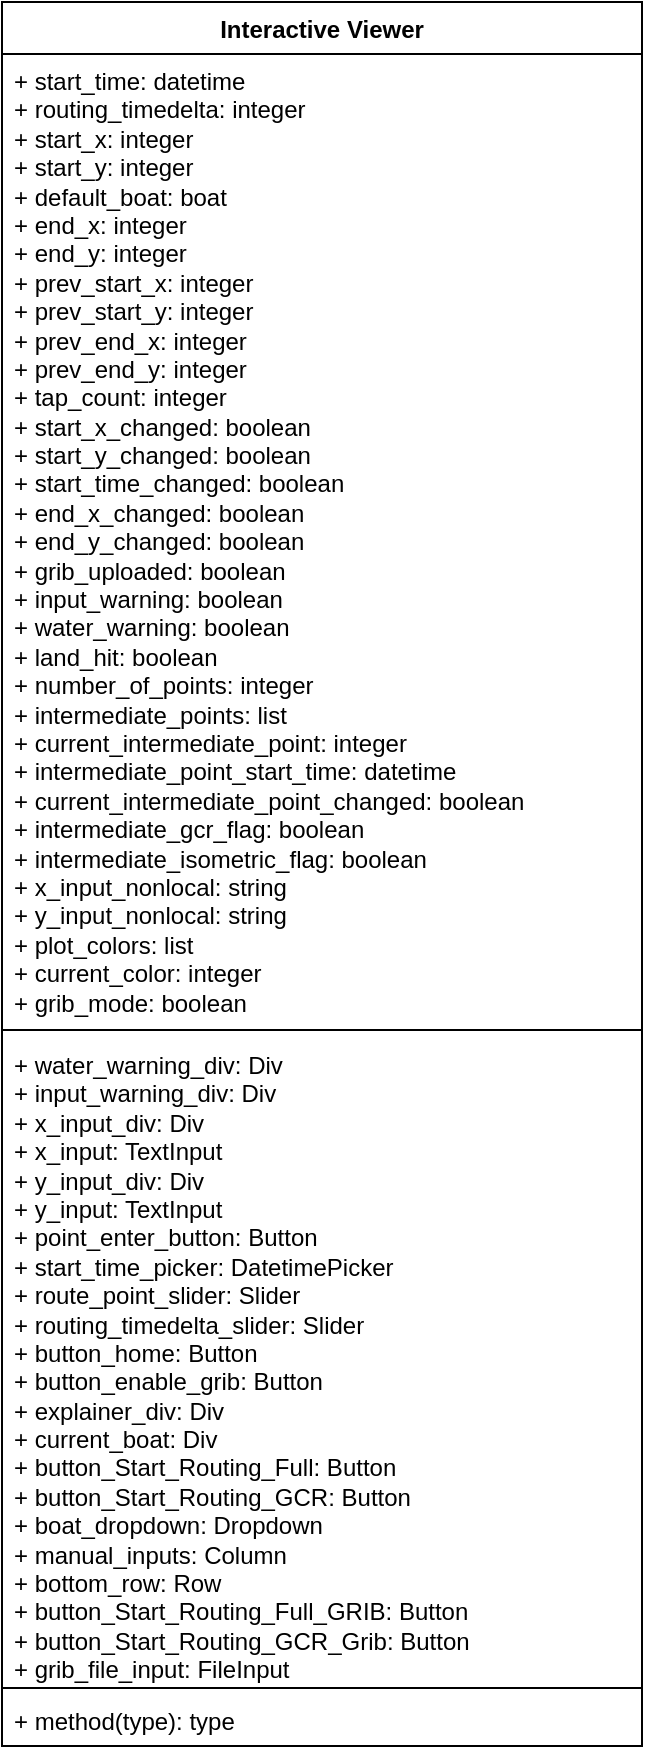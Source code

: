 <mxfile version="26.0.10">
  <diagram name="Page-1" id="WJL9_WbEzoT26vv6D4Z0">
    <mxGraphModel dx="1050" dy="522" grid="1" gridSize="10" guides="1" tooltips="1" connect="1" arrows="1" fold="1" page="1" pageScale="1" pageWidth="827" pageHeight="1169" math="0" shadow="0">
      <root>
        <mxCell id="0" />
        <mxCell id="1" parent="0" />
        <mxCell id="uCdAiBMcJhHKZO2wNcC6-1" value="Interactive Viewer" style="swimlane;fontStyle=1;align=center;verticalAlign=top;childLayout=stackLayout;horizontal=1;startSize=26;horizontalStack=0;resizeParent=1;resizeParentMax=0;resizeLast=0;collapsible=1;marginBottom=0;whiteSpace=wrap;html=1;" vertex="1" parent="1">
          <mxGeometry x="310" y="200" width="320" height="872" as="geometry" />
        </mxCell>
        <mxCell id="uCdAiBMcJhHKZO2wNcC6-2" value="+ start_time: datetime&lt;div&gt;+ routing_timedelta: integer&lt;/div&gt;&lt;div&gt;+ start_x: integer&lt;/div&gt;&lt;div&gt;+ start_y: integer&lt;/div&gt;&lt;div&gt;+ default_boat: boat&lt;/div&gt;&lt;div&gt;+ end_x: integer&lt;/div&gt;&lt;div&gt;+ end_y: integer&lt;/div&gt;&lt;div&gt;+ prev_start_x: integer&lt;/div&gt;&lt;div&gt;+ prev_start_y: integer&lt;/div&gt;&lt;div&gt;+ prev_end_x: integer&lt;/div&gt;&lt;div&gt;+ prev_end_y: integer&lt;/div&gt;&lt;div&gt;+ tap_count: integer&lt;/div&gt;&lt;div&gt;+ start_x_changed: boolean&lt;/div&gt;&lt;div&gt;+ start_y_changed: boolean&lt;/div&gt;&lt;div&gt;+ start_time_changed: boolean&lt;/div&gt;&lt;div&gt;+ end_x_changed: boolean&lt;/div&gt;&lt;div&gt;+ end_y_changed: boolean&lt;/div&gt;&lt;div&gt;+ grib_uploaded: boolean&lt;/div&gt;&lt;div&gt;+ input_warning: boolean&lt;/div&gt;&lt;div&gt;+ water_warning: boolean&lt;/div&gt;&lt;div&gt;+ land_hit: boolean&lt;/div&gt;&lt;div&gt;+ number_of_points: integer&lt;/div&gt;&lt;div&gt;+ intermediate_points: list&lt;/div&gt;&lt;div&gt;+ current_intermediate_point: integer&lt;/div&gt;&lt;div&gt;+ intermediate_point_start_time: datetime&lt;/div&gt;&lt;div&gt;+ current_intermediate_point_changed: boolean&lt;/div&gt;&lt;div&gt;+ intermediate_gcr_flag: boolean&lt;/div&gt;&lt;div&gt;+ intermediate_isometric_flag: boolean&lt;/div&gt;&lt;div&gt;+ x_input_nonlocal: string&lt;/div&gt;&lt;div&gt;+ y_input_nonlocal: string&lt;/div&gt;&lt;div&gt;+ plot_colors: list&lt;/div&gt;&lt;div&gt;+ current_color: integer&lt;/div&gt;&lt;div&gt;+ grib_mode: boolean&lt;/div&gt;&lt;div&gt;&lt;br&gt;&lt;/div&gt;&lt;div&gt;&lt;br&gt;&lt;/div&gt;&lt;div&gt;&lt;br&gt;&lt;/div&gt;&lt;div&gt;&lt;br&gt;&lt;/div&gt;" style="text;strokeColor=none;fillColor=none;align=left;verticalAlign=top;spacingLeft=4;spacingRight=4;overflow=hidden;rotatable=0;points=[[0,0.5],[1,0.5]];portConstraint=eastwest;whiteSpace=wrap;html=1;" vertex="1" parent="uCdAiBMcJhHKZO2wNcC6-1">
          <mxGeometry y="26" width="320" height="484" as="geometry" />
        </mxCell>
        <mxCell id="uCdAiBMcJhHKZO2wNcC6-5" value="" style="line;strokeWidth=1;fillColor=none;align=left;verticalAlign=middle;spacingTop=-1;spacingLeft=3;spacingRight=3;rotatable=0;labelPosition=right;points=[];portConstraint=eastwest;strokeColor=inherit;" vertex="1" parent="uCdAiBMcJhHKZO2wNcC6-1">
          <mxGeometry y="510" width="320" height="8" as="geometry" />
        </mxCell>
        <mxCell id="uCdAiBMcJhHKZO2wNcC6-6" value="+ water_warning_div: Div&lt;div&gt;+ input_warning_div: Div&lt;/div&gt;&lt;div&gt;+ x_input_div: Div&lt;/div&gt;&lt;div&gt;+ x_input: TextInput&lt;/div&gt;&lt;div&gt;+ y_input_div: Div&lt;/div&gt;&lt;div&gt;+ y_input: TextInput&lt;/div&gt;&lt;div&gt;+ point_enter_button: Button&lt;/div&gt;&lt;div&gt;+ start_time_picker: DatetimePicker&lt;/div&gt;&lt;div&gt;+ route_point_slider: Slider&lt;/div&gt;&lt;div&gt;+ routing_timedelta_slider: Slider&lt;/div&gt;&lt;div&gt;+ button_home: Button&lt;/div&gt;&lt;div&gt;+ button_enable_grib: Button&lt;/div&gt;&lt;div&gt;+ explainer_div: Div&lt;/div&gt;&lt;div&gt;+ current_boat: Div&lt;/div&gt;&lt;div&gt;+ button_Start_Routing_Full: Button&lt;/div&gt;&lt;div&gt;+ button_Start_Routing_GCR: Button&lt;/div&gt;&lt;div&gt;+ boat_dropdown: Dropdown&lt;/div&gt;&lt;div&gt;+ manual_inputs: Column&lt;/div&gt;&lt;div&gt;+ bottom_row: Row&lt;/div&gt;&lt;div&gt;+ button_Start_Routing_Full_GRIB: Button&lt;/div&gt;&lt;div&gt;+ button_Start_Routing_GCR_Grib: Button&lt;/div&gt;&lt;div&gt;+ grib_file_input: FileInput&lt;/div&gt;" style="text;strokeColor=none;fillColor=none;align=left;verticalAlign=top;spacingLeft=4;spacingRight=4;overflow=hidden;rotatable=0;points=[[0,0.5],[1,0.5]];portConstraint=eastwest;whiteSpace=wrap;html=1;" vertex="1" parent="uCdAiBMcJhHKZO2wNcC6-1">
          <mxGeometry y="518" width="320" height="322" as="geometry" />
        </mxCell>
        <mxCell id="uCdAiBMcJhHKZO2wNcC6-3" value="" style="line;strokeWidth=1;fillColor=none;align=left;verticalAlign=middle;spacingTop=-1;spacingLeft=3;spacingRight=3;rotatable=0;labelPosition=right;points=[];portConstraint=eastwest;strokeColor=inherit;" vertex="1" parent="uCdAiBMcJhHKZO2wNcC6-1">
          <mxGeometry y="840" width="320" height="6" as="geometry" />
        </mxCell>
        <mxCell id="uCdAiBMcJhHKZO2wNcC6-4" value="+ method(type): type" style="text;strokeColor=none;fillColor=none;align=left;verticalAlign=top;spacingLeft=4;spacingRight=4;overflow=hidden;rotatable=0;points=[[0,0.5],[1,0.5]];portConstraint=eastwest;whiteSpace=wrap;html=1;" vertex="1" parent="uCdAiBMcJhHKZO2wNcC6-1">
          <mxGeometry y="846" width="320" height="26" as="geometry" />
        </mxCell>
      </root>
    </mxGraphModel>
  </diagram>
</mxfile>
